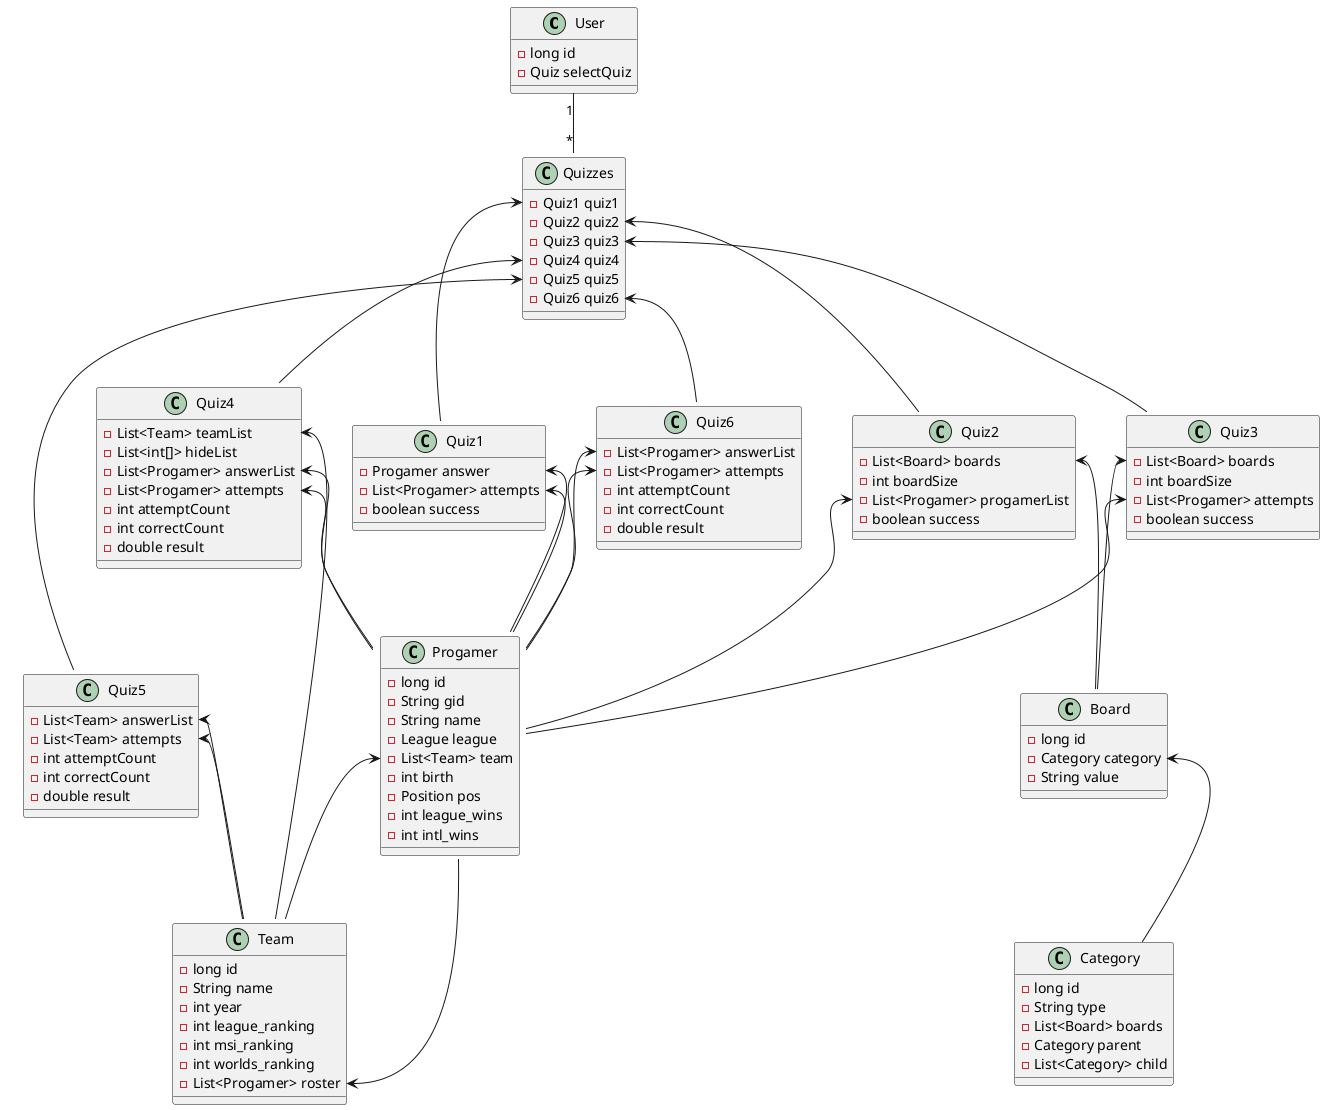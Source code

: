 @startuml


class User{
    -long id
    -Quiz selectQuiz
}
User "1" -- "*" Quizzes

class Quizzes{
    -Quiz1 quiz1
    -Quiz2 quiz2
    -Quiz3 quiz3
    -Quiz4 quiz4
    -Quiz5 quiz5
    -Quiz6 quiz6
}

Quizzes::Quiz1 <-- Quiz1
Quizzes::Quiz2 <-- Quiz2
Quizzes::Quiz3 <-- Quiz3
Quizzes::Quiz4 <-- Quiz4
Quizzes::Quiz5 <-- Quiz5
Quizzes::Quiz6 <-- Quiz6

class Quiz1{
    -Progamer answer
    -List<Progamer> attempts
    -boolean success
}

Quiz1::answer <-- Progamer
Quiz1::attempts <-- Progamer

class Quiz2{
    -List<Board> boards
    -int boardSize
    -List<Progamer> progamerList
    -boolean success
}

Quiz2::boards <-- Board
Quiz2::progamerList <-- Progamer

class Quiz3{
    -List<Board> boards
    -int boardSize
    -List<Progamer> attempts
    -boolean success
}

Quiz3::boards <-- Board
Quiz3::attempts <-- Progamer

class Quiz4{
    -List<Team> teamList
    -List<int[]> hideList
    -List<Progamer> answerList
    -List<Progamer> attempts
    -int attemptCount
    -int correctCount
    -double result
}

Quiz4::teamList<-- Team
Quiz4::answerList <-- Progamer
Quiz4::attempts <-- Progamer

class Quiz5{
    -List<Team> answerList
    -List<Team> attempts
    -int attemptCount
    -int correctCount
    -double result
}

Quiz5::answerList <-- Team
Quiz5::attempts <-- Team

class Quiz6{
    -List<Progamer> answerList
    -List<Progamer> attempts
    -int attemptCount
    -int correctCount
    -double result
}

Quiz6::answerList <-- Progamer
Quiz6::attempts <-- Progamer

class Progamer {
    -long id
    -String gid
    -String name
    -League league
    -List<Team> team
    -int birth
    -Position pos
    -int league_wins
    -int intl_wins
}

Progamer::team <-- Team

class Team {
    -long id
    -String name
    -int year
    -int league_ranking
    -int msi_ranking
    -int worlds_ranking
    -List<Progamer> roster
}

Team::roster <-- Progamer

class Board {
    -long id
    -Category category
    -String value
}

Board::Category <-- Category

class Category{
    -long id
    -String type
    -List<Board> boards
    -Category parent
    -List<Category> child
}


@enduml